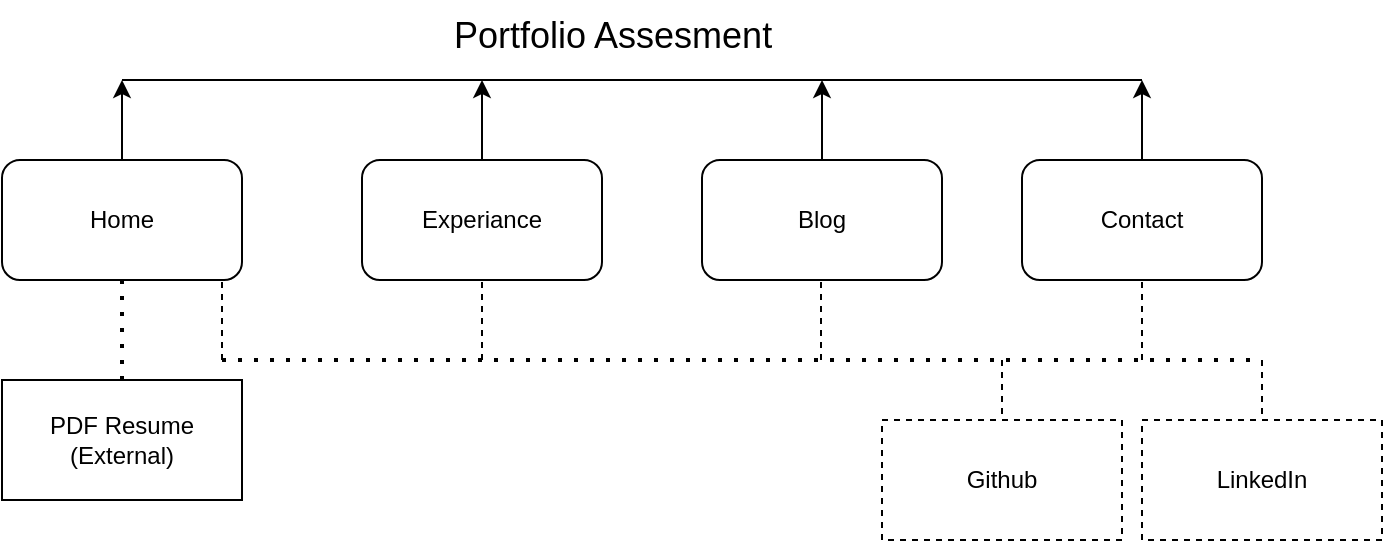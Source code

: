 <mxfile version="14.7.2" type="device"><diagram id="T7gHfY3G-M3QoeMyCjUy" name="Page-1"><mxGraphModel dx="1335" dy="805" grid="1" gridSize="10" guides="1" tooltips="1" connect="1" arrows="1" fold="1" page="1" pageScale="1" pageWidth="827" pageHeight="1169" math="0" shadow="0"><root><mxCell id="0"/><mxCell id="1" parent="0"/><mxCell id="JnLW64cDluSFJpRD-qJK-13" style="edgeStyle=orthogonalEdgeStyle;rounded=0;orthogonalLoop=1;jettySize=auto;html=1;" edge="1" parent="1" source="JnLW64cDluSFJpRD-qJK-2"><mxGeometry relative="1" as="geometry"><mxPoint x="150" y="80" as="targetPoint"/></mxGeometry></mxCell><mxCell id="JnLW64cDluSFJpRD-qJK-2" value="Home" style="rounded=1;whiteSpace=wrap;html=1;" vertex="1" parent="1"><mxGeometry x="90" y="120" width="120" height="60" as="geometry"/></mxCell><mxCell id="JnLW64cDluSFJpRD-qJK-14" style="edgeStyle=orthogonalEdgeStyle;rounded=0;orthogonalLoop=1;jettySize=auto;html=1;" edge="1" parent="1" source="JnLW64cDluSFJpRD-qJK-3"><mxGeometry relative="1" as="geometry"><mxPoint x="330" y="80" as="targetPoint"/></mxGeometry></mxCell><mxCell id="JnLW64cDluSFJpRD-qJK-3" value="Experiance" style="rounded=1;whiteSpace=wrap;html=1;" vertex="1" parent="1"><mxGeometry x="270" y="120" width="120" height="60" as="geometry"/></mxCell><mxCell id="JnLW64cDluSFJpRD-qJK-15" style="edgeStyle=orthogonalEdgeStyle;rounded=0;orthogonalLoop=1;jettySize=auto;html=1;" edge="1" parent="1" source="JnLW64cDluSFJpRD-qJK-4"><mxGeometry relative="1" as="geometry"><mxPoint x="500" y="80" as="targetPoint"/></mxGeometry></mxCell><mxCell id="JnLW64cDluSFJpRD-qJK-4" value="Blog" style="rounded=1;whiteSpace=wrap;html=1;" vertex="1" parent="1"><mxGeometry x="440" y="120" width="120" height="60" as="geometry"/></mxCell><mxCell id="JnLW64cDluSFJpRD-qJK-16" style="edgeStyle=orthogonalEdgeStyle;rounded=0;orthogonalLoop=1;jettySize=auto;html=1;" edge="1" parent="1" source="JnLW64cDluSFJpRD-qJK-5"><mxGeometry relative="1" as="geometry"><mxPoint x="660" y="80" as="targetPoint"/></mxGeometry></mxCell><mxCell id="JnLW64cDluSFJpRD-qJK-5" value="Contact" style="rounded=1;whiteSpace=wrap;html=1;" vertex="1" parent="1"><mxGeometry x="600" y="120" width="120" height="60" as="geometry"/></mxCell><mxCell id="JnLW64cDluSFJpRD-qJK-12" value="" style="endArrow=none;html=1;" edge="1" parent="1"><mxGeometry width="50" height="50" relative="1" as="geometry"><mxPoint x="150" y="80" as="sourcePoint"/><mxPoint x="660" y="80" as="targetPoint"/></mxGeometry></mxCell><mxCell id="JnLW64cDluSFJpRD-qJK-17" value="Portfolio Assesment Sitemap" style="text;strokeColor=none;fillColor=none;align=left;verticalAlign=top;spacingLeft=4;spacingRight=4;overflow=hidden;rotatable=0;points=[[0,0.5],[1,0.5]];portConstraint=eastwest;fontSize=18;" vertex="1" parent="1"><mxGeometry x="310" y="40" width="170" height="26" as="geometry"/></mxCell><mxCell id="JnLW64cDluSFJpRD-qJK-18" value="PDF Resume (External)" style="rounded=0;whiteSpace=wrap;html=1;" vertex="1" parent="1"><mxGeometry x="90" y="230" width="120" height="60" as="geometry"/></mxCell><mxCell id="JnLW64cDluSFJpRD-qJK-19" value="" style="endArrow=none;dashed=1;html=1;dashPattern=1 3;strokeWidth=2;entryX=0.5;entryY=1;entryDx=0;entryDy=0;exitX=0.5;exitY=0;exitDx=0;exitDy=0;" edge="1" parent="1" source="JnLW64cDluSFJpRD-qJK-18" target="JnLW64cDluSFJpRD-qJK-2"><mxGeometry width="50" height="50" relative="1" as="geometry"><mxPoint x="390" y="260" as="sourcePoint"/><mxPoint x="440" y="210" as="targetPoint"/></mxGeometry></mxCell><mxCell id="JnLW64cDluSFJpRD-qJK-20" value="Github" style="rounded=0;whiteSpace=wrap;html=1;dashed=1;" vertex="1" parent="1"><mxGeometry x="530" y="250" width="120" height="60" as="geometry"/></mxCell><mxCell id="JnLW64cDluSFJpRD-qJK-22" value="LinkedIn" style="rounded=0;whiteSpace=wrap;html=1;dashed=1;" vertex="1" parent="1"><mxGeometry x="660" y="250" width="120" height="60" as="geometry"/></mxCell><mxCell id="JnLW64cDluSFJpRD-qJK-24" value="" style="endArrow=none;dashed=1;html=1;entryX=0.5;entryY=0;entryDx=0;entryDy=0;" edge="1" parent="1" target="JnLW64cDluSFJpRD-qJK-22"><mxGeometry width="50" height="50" relative="1" as="geometry"><mxPoint x="720" y="220" as="sourcePoint"/><mxPoint x="720" y="240" as="targetPoint"/></mxGeometry></mxCell><mxCell id="JnLW64cDluSFJpRD-qJK-26" value="" style="endArrow=none;dashed=1;html=1;entryX=0.5;entryY=0;entryDx=0;entryDy=0;" edge="1" parent="1" target="JnLW64cDluSFJpRD-qJK-20"><mxGeometry width="50" height="50" relative="1" as="geometry"><mxPoint x="590" y="220" as="sourcePoint"/><mxPoint x="730" y="260" as="targetPoint"/></mxGeometry></mxCell><mxCell id="JnLW64cDluSFJpRD-qJK-27" value="" style="endArrow=none;dashed=1;html=1;dashPattern=1 3;strokeWidth=2;" edge="1" parent="1"><mxGeometry width="50" height="50" relative="1" as="geometry"><mxPoint x="200" y="220" as="sourcePoint"/><mxPoint x="720" y="220" as="targetPoint"/></mxGeometry></mxCell><mxCell id="JnLW64cDluSFJpRD-qJK-28" value="" style="endArrow=none;dashed=1;html=1;entryX=0.5;entryY=1;entryDx=0;entryDy=0;" edge="1" parent="1" target="JnLW64cDluSFJpRD-qJK-3"><mxGeometry width="50" height="50" relative="1" as="geometry"><mxPoint x="330" y="220" as="sourcePoint"/><mxPoint x="440" y="210" as="targetPoint"/></mxGeometry></mxCell><mxCell id="JnLW64cDluSFJpRD-qJK-29" value="" style="endArrow=none;dashed=1;html=1;entryX=0.5;entryY=1;entryDx=0;entryDy=0;" edge="1" parent="1"><mxGeometry width="50" height="50" relative="1" as="geometry"><mxPoint x="499.5" y="220" as="sourcePoint"/><mxPoint x="499.5" y="180" as="targetPoint"/></mxGeometry></mxCell><mxCell id="JnLW64cDluSFJpRD-qJK-30" value="" style="endArrow=none;dashed=1;html=1;entryX=0.5;entryY=1;entryDx=0;entryDy=0;" edge="1" parent="1" target="JnLW64cDluSFJpRD-qJK-5"><mxGeometry width="50" height="50" relative="1" as="geometry"><mxPoint x="660" y="220" as="sourcePoint"/><mxPoint x="350" y="200" as="targetPoint"/></mxGeometry></mxCell><mxCell id="JnLW64cDluSFJpRD-qJK-31" value="" style="endArrow=none;dashed=1;html=1;entryX=0.5;entryY=1;entryDx=0;entryDy=0;" edge="1" parent="1"><mxGeometry width="50" height="50" relative="1" as="geometry"><mxPoint x="200" y="220" as="sourcePoint"/><mxPoint x="200" y="180" as="targetPoint"/></mxGeometry></mxCell></root></mxGraphModel></diagram></mxfile>